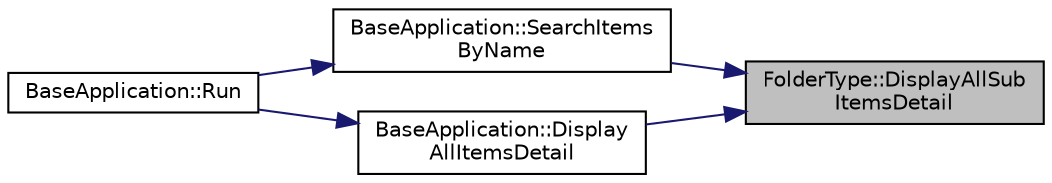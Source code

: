 digraph "FolderType::DisplayAllSubItemsDetail"
{
 // LATEX_PDF_SIZE
  edge [fontname="Helvetica",fontsize="10",labelfontname="Helvetica",labelfontsize="10"];
  node [fontname="Helvetica",fontsize="10",shape=record];
  rankdir="RL";
  Node36 [label="FolderType::DisplayAllSub\lItemsDetail",height=0.2,width=0.4,color="black", fillcolor="grey75", style="filled", fontcolor="black",tooltip="Display the Current Folder's SubFolder List on Screen. @detail if there is no sub folders return;."];
  Node36 -> Node37 [dir="back",color="midnightblue",fontsize="10",style="solid",fontname="Helvetica"];
  Node37 [label="BaseApplication::SearchItems\lByName",height=0.2,width=0.4,color="black", fillcolor="white", style="filled",URL="$class_base_application.html#a151a0f325cc865e21364723891f82a7a",tooltip="Retrieve and Display all Items that contain the keword in all child path."];
  Node37 -> Node38 [dir="back",color="midnightblue",fontsize="10",style="solid",fontname="Helvetica"];
  Node38 [label="BaseApplication::Run",height=0.2,width=0.4,color="black", fillcolor="white", style="filled",URL="$class_base_application.html#a8f2ce8add401a3b537f041df9f7ef978",tooltip="Program driver."];
  Node36 -> Node39 [dir="back",color="midnightblue",fontsize="10",style="solid",fontname="Helvetica"];
  Node39 [label="BaseApplication::Display\lAllItemsDetail",height=0.2,width=0.4,color="black", fillcolor="white", style="filled",URL="$class_base_application.html#a55b0eb56ea6be6dcb4e89737e584c95c",tooltip="Display the Current Folder's SubItem List of info on Screen. @detail operation ls a."];
  Node39 -> Node38 [dir="back",color="midnightblue",fontsize="10",style="solid",fontname="Helvetica"];
}
